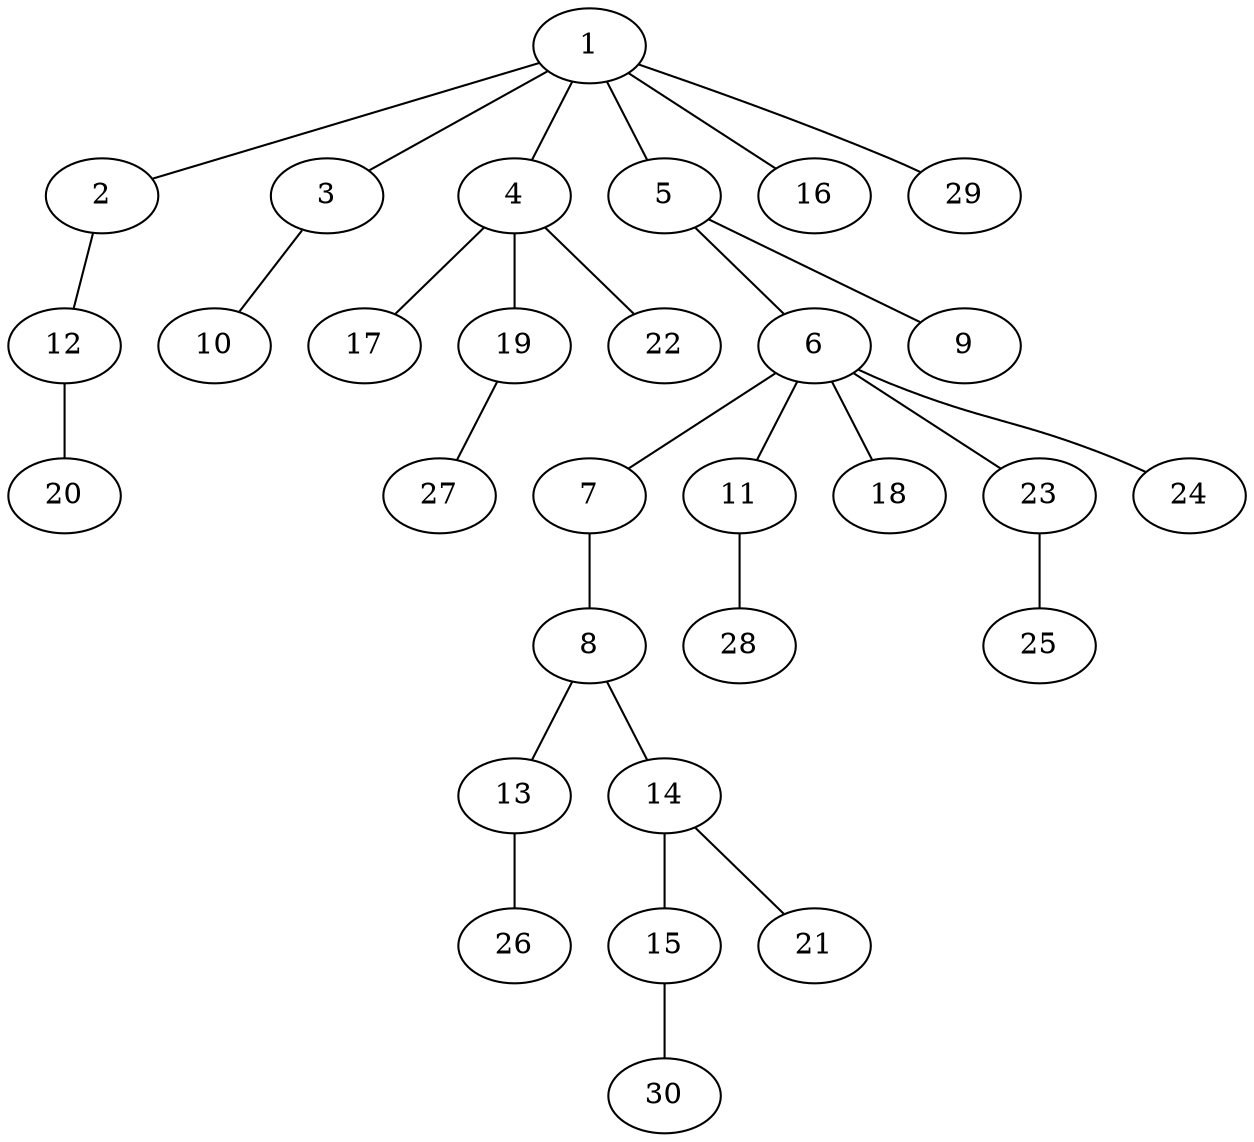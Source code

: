 graph graphname {1--2
1--3
1--4
1--5
1--16
1--29
2--12
3--10
4--17
4--19
4--22
5--6
5--9
6--7
6--11
6--18
6--23
6--24
7--8
8--13
8--14
11--28
12--20
13--26
14--15
14--21
15--30
19--27
23--25
}